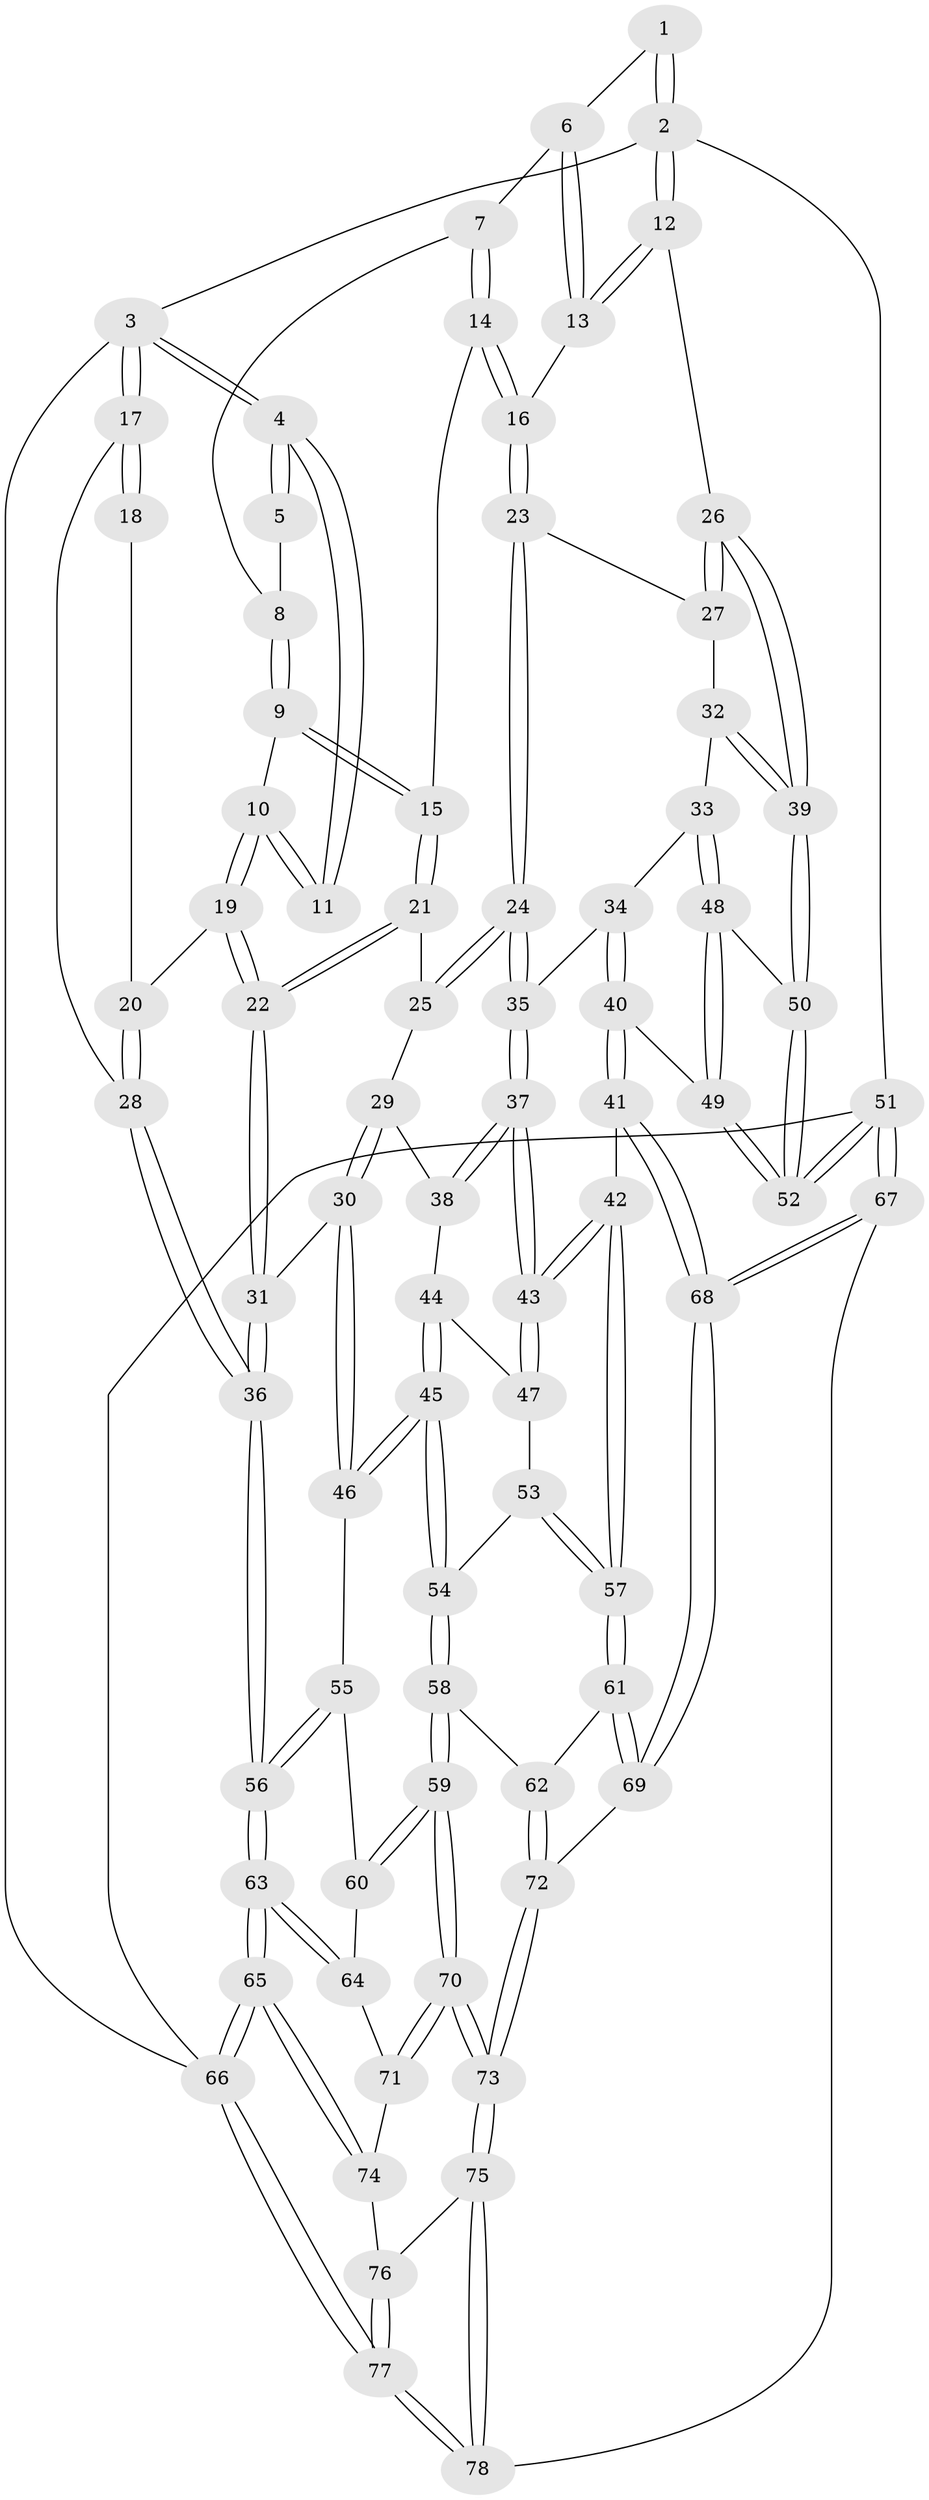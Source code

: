 // Generated by graph-tools (version 1.1) at 2025/27/03/09/25 03:27:17]
// undirected, 78 vertices, 192 edges
graph export_dot {
graph [start="1"]
  node [color=gray90,style=filled];
  1 [pos="+0.777805871146704+0"];
  2 [pos="+1+0"];
  3 [pos="+0+0"];
  4 [pos="+0.21988594762449568+0"];
  5 [pos="+0.46064319043434643+0"];
  6 [pos="+0.7555923143916011+0"];
  7 [pos="+0.5957650629009624+0.0756518252705494"];
  8 [pos="+0.4739500435038663+0"];
  9 [pos="+0.4321713917075861+0.157057463826121"];
  10 [pos="+0.23244876817078766+0.16604872941396723"];
  11 [pos="+0.21432700567573748+0.11403290819849635"];
  12 [pos="+1+0.083786690744717"];
  13 [pos="+0.7980658450908795+0.17674301107776497"];
  14 [pos="+0.5972521241812934+0.18621801870794333"];
  15 [pos="+0.5031855294476079+0.21758335582809457"];
  16 [pos="+0.7558358461473837+0.2298498725337198"];
  17 [pos="+0+0"];
  18 [pos="+0.09991444038853416+0.10990506015910496"];
  19 [pos="+0.19111857145341415+0.2982955652953029"];
  20 [pos="+0+0.18141292167307677"];
  21 [pos="+0.48037785855602727+0.32275742713382277"];
  22 [pos="+0.1925549865448515+0.3059079642150119"];
  23 [pos="+0.7631917550026227+0.31799002463633164"];
  24 [pos="+0.7074108652388408+0.4049670951165381"];
  25 [pos="+0.48505958147967165+0.34105973479910257"];
  26 [pos="+1+0.33432795817939975"];
  27 [pos="+0.7962241342252235+0.3337117963374921"];
  28 [pos="+0+0.15826781752925745"];
  29 [pos="+0.4699410953491664+0.39368763378725197"];
  30 [pos="+0.3070600012785695+0.5352321204716632"];
  31 [pos="+0.1819697834984535+0.40109995249437097"];
  32 [pos="+0.9198808839553736+0.4667416578246121"];
  33 [pos="+0.8720957744209556+0.5311537438102748"];
  34 [pos="+0.7312310356692632+0.47830025137217486"];
  35 [pos="+0.7015780542100765+0.45274497644001127"];
  36 [pos="+0+0.5927773457856621"];
  37 [pos="+0.6710837485450607+0.4842699184890232"];
  38 [pos="+0.5576721872686199+0.5081418604427398"];
  39 [pos="+1+0.42102585996721703"];
  40 [pos="+0.8034788555551708+0.6815895220065098"];
  41 [pos="+0.6765443270031729+0.7209526381668805"];
  42 [pos="+0.6625812785983959+0.7141841198778361"];
  43 [pos="+0.6572707449749388+0.6971187418441833"];
  44 [pos="+0.5464051032153615+0.5255443920958589"];
  45 [pos="+0.3187703092529879+0.5720998887551485"];
  46 [pos="+0.3155294652927837+0.568404867459918"];
  47 [pos="+0.5472035969333702+0.5929174620100257"];
  48 [pos="+0.8797601138584419+0.605486729561886"];
  49 [pos="+0.8503501132345056+0.6819507662013743"];
  50 [pos="+1+0.5282904173081587"];
  51 [pos="+1+1"];
  52 [pos="+1+1"];
  53 [pos="+0.4528856750552541+0.6470937391936944"];
  54 [pos="+0.32708632918988684+0.5878433600141968"];
  55 [pos="+0.17680041176824426+0.6555412488005674"];
  56 [pos="+0+0.5947053783120964"];
  57 [pos="+0.5329168079290653+0.7588498218343236"];
  58 [pos="+0.3246417102872178+0.7591152850369571"];
  59 [pos="+0.2704805589082851+0.8119692129248575"];
  60 [pos="+0.16852417400919323+0.7439244845986578"];
  61 [pos="+0.5067333076145614+0.796266748406255"];
  62 [pos="+0.4237287676620808+0.8061729088710503"];
  63 [pos="+0+0.6652363579801358"];
  64 [pos="+0.07820811690997619+0.7921943981292369"];
  65 [pos="+0+0.8711729173454392"];
  66 [pos="+0+1"];
  67 [pos="+0.7995984976412238+1"];
  68 [pos="+0.788635483875554+1"];
  69 [pos="+0.5403088390143351+0.9318813463481803"];
  70 [pos="+0.24353851605500462+0.9051656928540724"];
  71 [pos="+0.12131408937789043+0.8663306593218378"];
  72 [pos="+0.3834558509227306+0.9372379343294378"];
  73 [pos="+0.28063416052635237+1"];
  74 [pos="+0.07297409715893556+0.9235085635834863"];
  75 [pos="+0.27968819654466626+1"];
  76 [pos="+0.07954455593562106+0.9564226725659717"];
  77 [pos="+0+1"];
  78 [pos="+0.28489586029751907+1"];
  1 -- 2;
  1 -- 2;
  1 -- 6;
  2 -- 3;
  2 -- 12;
  2 -- 12;
  2 -- 51;
  3 -- 4;
  3 -- 4;
  3 -- 17;
  3 -- 17;
  3 -- 66;
  4 -- 5;
  4 -- 5;
  4 -- 11;
  4 -- 11;
  5 -- 8;
  6 -- 7;
  6 -- 13;
  6 -- 13;
  7 -- 8;
  7 -- 14;
  7 -- 14;
  8 -- 9;
  8 -- 9;
  9 -- 10;
  9 -- 15;
  9 -- 15;
  10 -- 11;
  10 -- 11;
  10 -- 19;
  10 -- 19;
  12 -- 13;
  12 -- 13;
  12 -- 26;
  13 -- 16;
  14 -- 15;
  14 -- 16;
  14 -- 16;
  15 -- 21;
  15 -- 21;
  16 -- 23;
  16 -- 23;
  17 -- 18;
  17 -- 18;
  17 -- 28;
  18 -- 20;
  19 -- 20;
  19 -- 22;
  19 -- 22;
  20 -- 28;
  20 -- 28;
  21 -- 22;
  21 -- 22;
  21 -- 25;
  22 -- 31;
  22 -- 31;
  23 -- 24;
  23 -- 24;
  23 -- 27;
  24 -- 25;
  24 -- 25;
  24 -- 35;
  24 -- 35;
  25 -- 29;
  26 -- 27;
  26 -- 27;
  26 -- 39;
  26 -- 39;
  27 -- 32;
  28 -- 36;
  28 -- 36;
  29 -- 30;
  29 -- 30;
  29 -- 38;
  30 -- 31;
  30 -- 46;
  30 -- 46;
  31 -- 36;
  31 -- 36;
  32 -- 33;
  32 -- 39;
  32 -- 39;
  33 -- 34;
  33 -- 48;
  33 -- 48;
  34 -- 35;
  34 -- 40;
  34 -- 40;
  35 -- 37;
  35 -- 37;
  36 -- 56;
  36 -- 56;
  37 -- 38;
  37 -- 38;
  37 -- 43;
  37 -- 43;
  38 -- 44;
  39 -- 50;
  39 -- 50;
  40 -- 41;
  40 -- 41;
  40 -- 49;
  41 -- 42;
  41 -- 68;
  41 -- 68;
  42 -- 43;
  42 -- 43;
  42 -- 57;
  42 -- 57;
  43 -- 47;
  43 -- 47;
  44 -- 45;
  44 -- 45;
  44 -- 47;
  45 -- 46;
  45 -- 46;
  45 -- 54;
  45 -- 54;
  46 -- 55;
  47 -- 53;
  48 -- 49;
  48 -- 49;
  48 -- 50;
  49 -- 52;
  49 -- 52;
  50 -- 52;
  50 -- 52;
  51 -- 52;
  51 -- 52;
  51 -- 67;
  51 -- 67;
  51 -- 66;
  53 -- 54;
  53 -- 57;
  53 -- 57;
  54 -- 58;
  54 -- 58;
  55 -- 56;
  55 -- 56;
  55 -- 60;
  56 -- 63;
  56 -- 63;
  57 -- 61;
  57 -- 61;
  58 -- 59;
  58 -- 59;
  58 -- 62;
  59 -- 60;
  59 -- 60;
  59 -- 70;
  59 -- 70;
  60 -- 64;
  61 -- 62;
  61 -- 69;
  61 -- 69;
  62 -- 72;
  62 -- 72;
  63 -- 64;
  63 -- 64;
  63 -- 65;
  63 -- 65;
  64 -- 71;
  65 -- 66;
  65 -- 66;
  65 -- 74;
  65 -- 74;
  66 -- 77;
  66 -- 77;
  67 -- 68;
  67 -- 68;
  67 -- 78;
  68 -- 69;
  68 -- 69;
  69 -- 72;
  70 -- 71;
  70 -- 71;
  70 -- 73;
  70 -- 73;
  71 -- 74;
  72 -- 73;
  72 -- 73;
  73 -- 75;
  73 -- 75;
  74 -- 76;
  75 -- 76;
  75 -- 78;
  75 -- 78;
  76 -- 77;
  76 -- 77;
  77 -- 78;
  77 -- 78;
}
